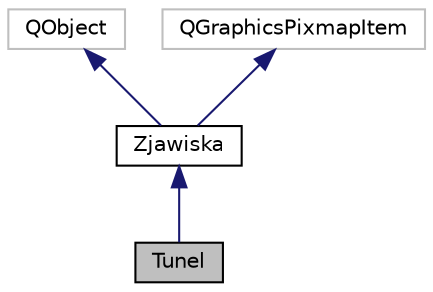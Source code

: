 digraph "Tunel"
{
 // LATEX_PDF_SIZE
  edge [fontname="Helvetica",fontsize="10",labelfontname="Helvetica",labelfontsize="10"];
  node [fontname="Helvetica",fontsize="10",shape=record];
  Node0 [label="Tunel",height=0.2,width=0.4,color="black", fillcolor="grey75", style="filled", fontcolor="black",tooltip="The Tunel class."];
  Node1 -> Node0 [dir="back",color="midnightblue",fontsize="10",style="solid",fontname="Helvetica"];
  Node1 [label="Zjawiska",height=0.2,width=0.4,color="black", fillcolor="white", style="filled",URL="$class_zjawiska.html",tooltip="The Zjawiska class."];
  Node2 -> Node1 [dir="back",color="midnightblue",fontsize="10",style="solid",fontname="Helvetica"];
  Node2 [label="QObject",height=0.2,width=0.4,color="grey75", fillcolor="white", style="filled",tooltip=" "];
  Node3 -> Node1 [dir="back",color="midnightblue",fontsize="10",style="solid",fontname="Helvetica"];
  Node3 [label="QGraphicsPixmapItem",height=0.2,width=0.4,color="grey75", fillcolor="white", style="filled",tooltip=" "];
}
